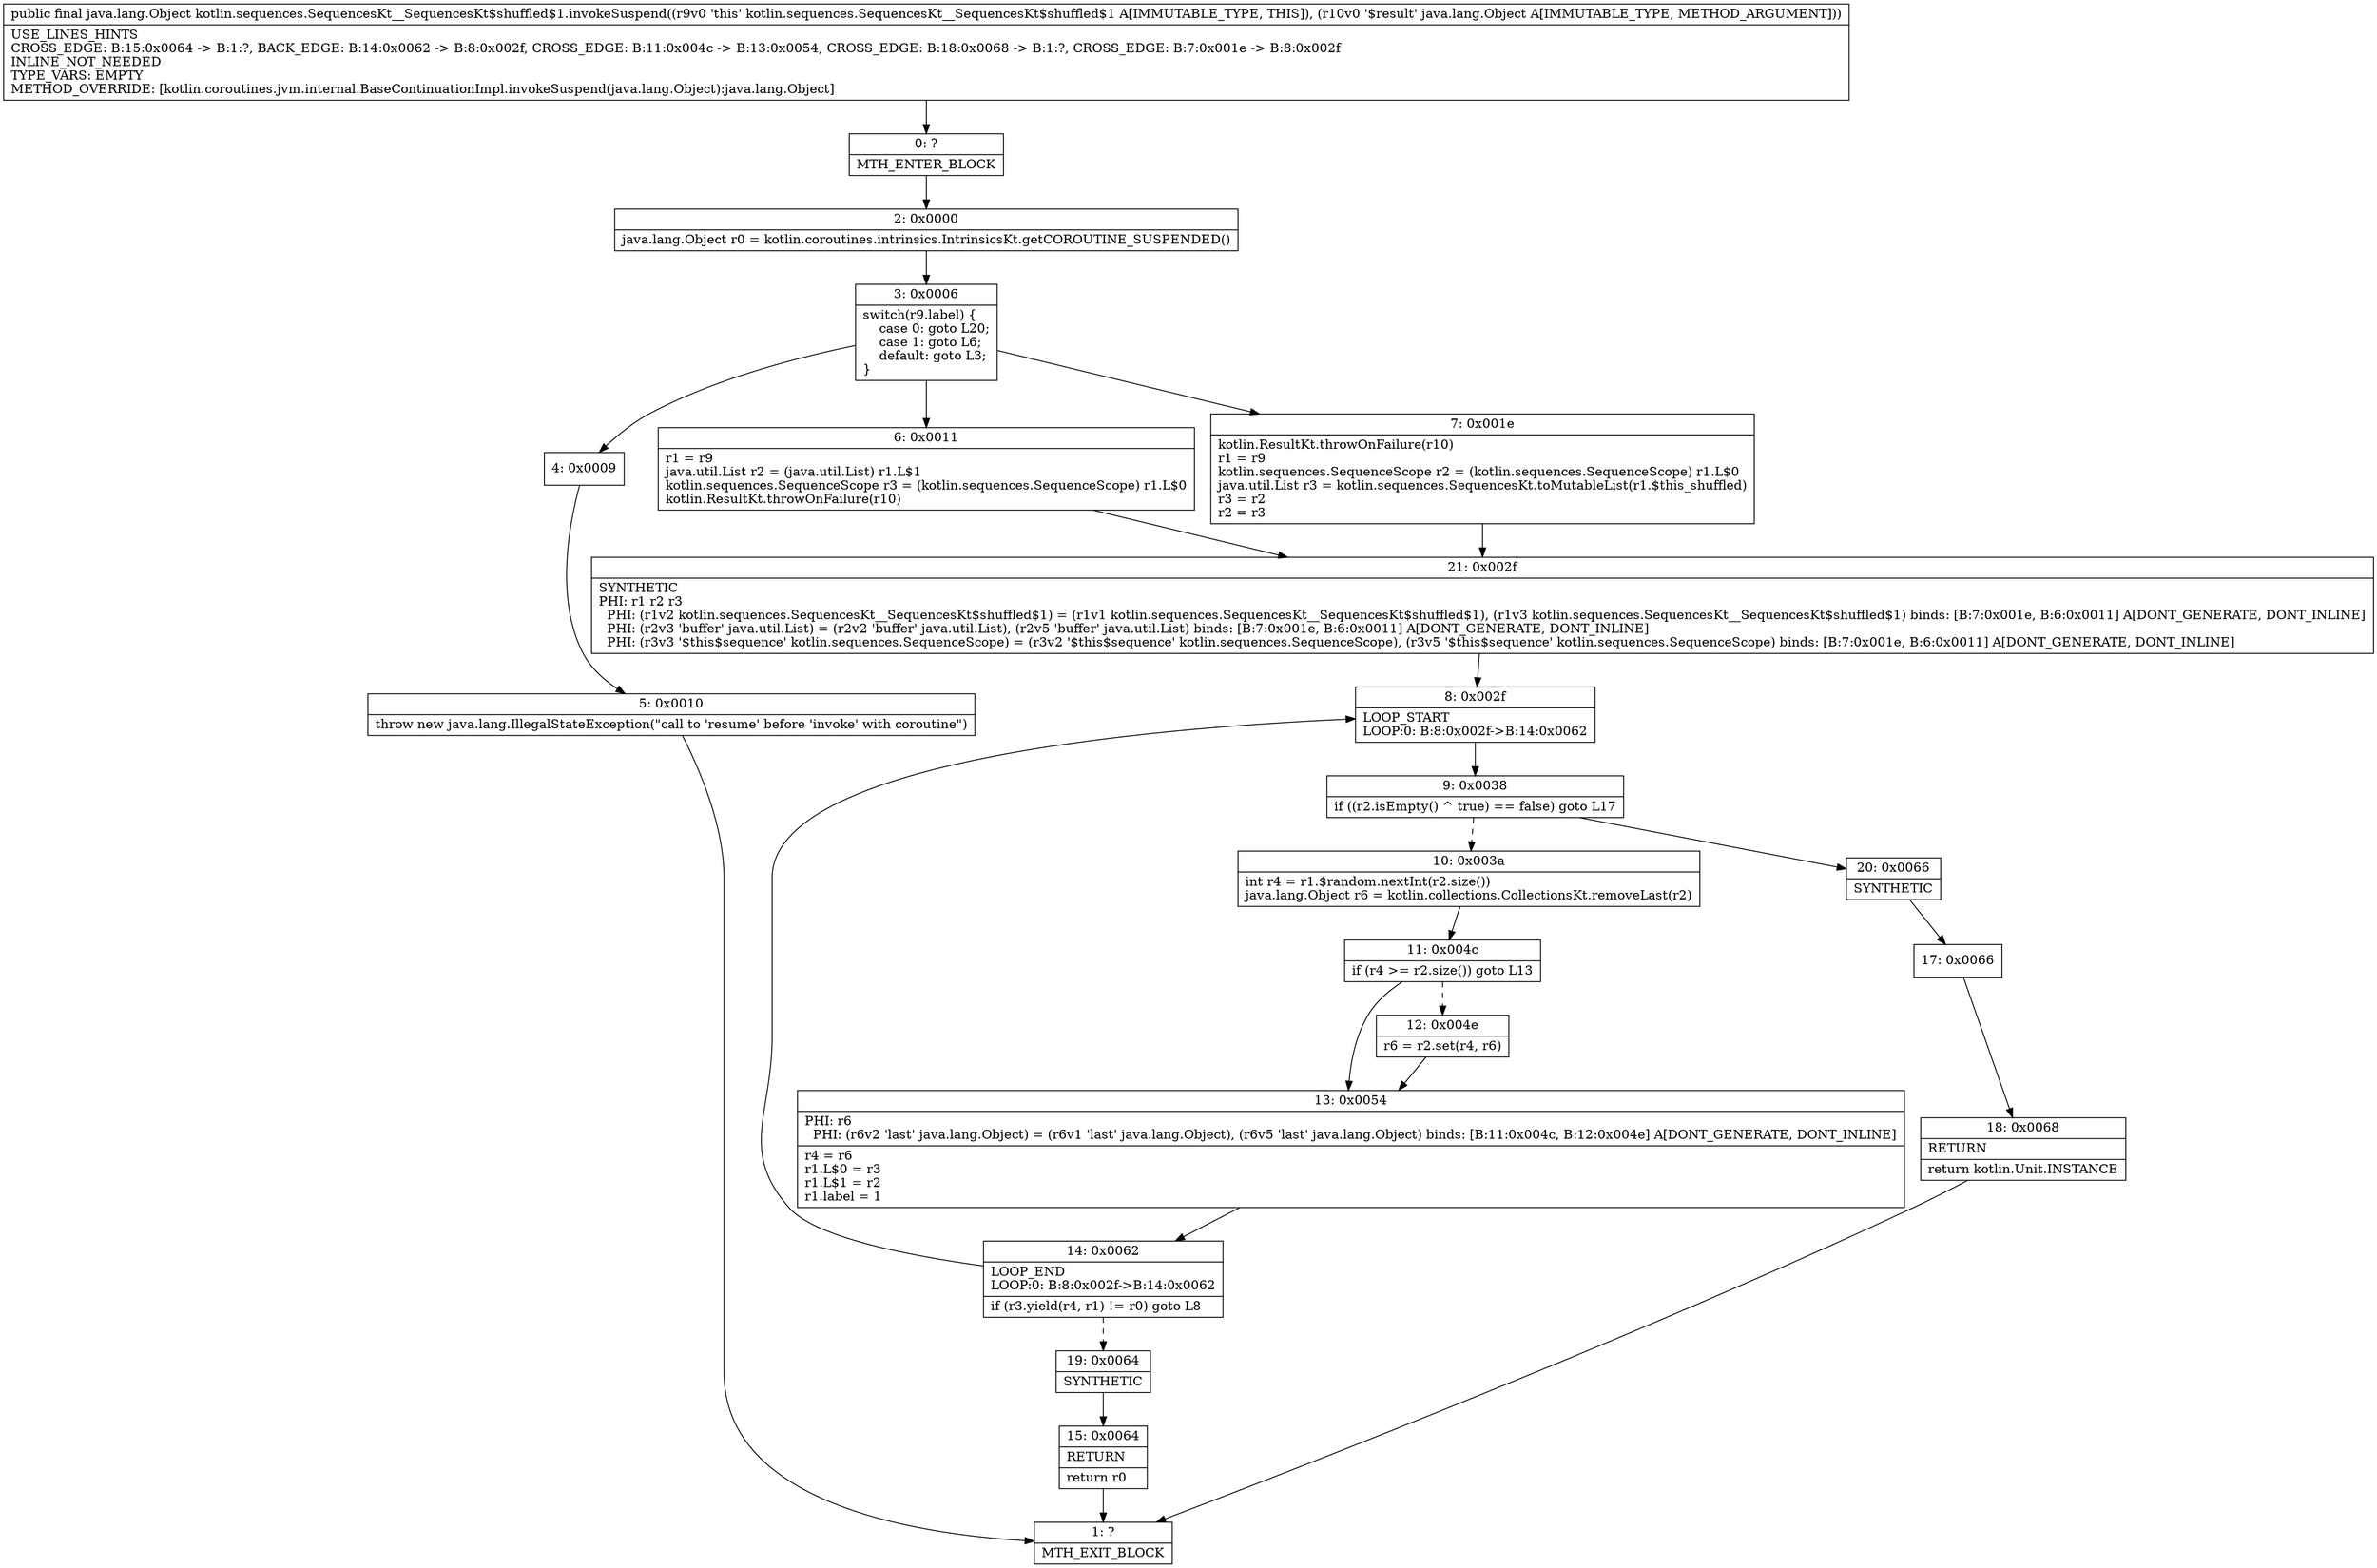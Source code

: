 digraph "CFG forkotlin.sequences.SequencesKt__SequencesKt$shuffled$1.invokeSuspend(Ljava\/lang\/Object;)Ljava\/lang\/Object;" {
Node_0 [shape=record,label="{0\:\ ?|MTH_ENTER_BLOCK\l}"];
Node_2 [shape=record,label="{2\:\ 0x0000|java.lang.Object r0 = kotlin.coroutines.intrinsics.IntrinsicsKt.getCOROUTINE_SUSPENDED()\l}"];
Node_3 [shape=record,label="{3\:\ 0x0006|switch(r9.label) \{\l    case 0: goto L20;\l    case 1: goto L6;\l    default: goto L3;\l\}\l}"];
Node_4 [shape=record,label="{4\:\ 0x0009}"];
Node_5 [shape=record,label="{5\:\ 0x0010|throw new java.lang.IllegalStateException(\"call to 'resume' before 'invoke' with coroutine\")\l}"];
Node_1 [shape=record,label="{1\:\ ?|MTH_EXIT_BLOCK\l}"];
Node_6 [shape=record,label="{6\:\ 0x0011|r1 = r9\ljava.util.List r2 = (java.util.List) r1.L$1\lkotlin.sequences.SequenceScope r3 = (kotlin.sequences.SequenceScope) r1.L$0\lkotlin.ResultKt.throwOnFailure(r10)\l}"];
Node_21 [shape=record,label="{21\:\ 0x002f|SYNTHETIC\lPHI: r1 r2 r3 \l  PHI: (r1v2 kotlin.sequences.SequencesKt__SequencesKt$shuffled$1) = (r1v1 kotlin.sequences.SequencesKt__SequencesKt$shuffled$1), (r1v3 kotlin.sequences.SequencesKt__SequencesKt$shuffled$1) binds: [B:7:0x001e, B:6:0x0011] A[DONT_GENERATE, DONT_INLINE]\l  PHI: (r2v3 'buffer' java.util.List) = (r2v2 'buffer' java.util.List), (r2v5 'buffer' java.util.List) binds: [B:7:0x001e, B:6:0x0011] A[DONT_GENERATE, DONT_INLINE]\l  PHI: (r3v3 '$this$sequence' kotlin.sequences.SequenceScope) = (r3v2 '$this$sequence' kotlin.sequences.SequenceScope), (r3v5 '$this$sequence' kotlin.sequences.SequenceScope) binds: [B:7:0x001e, B:6:0x0011] A[DONT_GENERATE, DONT_INLINE]\l}"];
Node_8 [shape=record,label="{8\:\ 0x002f|LOOP_START\lLOOP:0: B:8:0x002f\-\>B:14:0x0062\l}"];
Node_9 [shape=record,label="{9\:\ 0x0038|if ((r2.isEmpty() ^ true) == false) goto L17\l}"];
Node_10 [shape=record,label="{10\:\ 0x003a|int r4 = r1.$random.nextInt(r2.size())\ljava.lang.Object r6 = kotlin.collections.CollectionsKt.removeLast(r2)\l}"];
Node_11 [shape=record,label="{11\:\ 0x004c|if (r4 \>= r2.size()) goto L13\l}"];
Node_12 [shape=record,label="{12\:\ 0x004e|r6 = r2.set(r4, r6)\l}"];
Node_13 [shape=record,label="{13\:\ 0x0054|PHI: r6 \l  PHI: (r6v2 'last' java.lang.Object) = (r6v1 'last' java.lang.Object), (r6v5 'last' java.lang.Object) binds: [B:11:0x004c, B:12:0x004e] A[DONT_GENERATE, DONT_INLINE]\l|r4 = r6\lr1.L$0 = r3\lr1.L$1 = r2\lr1.label = 1\l}"];
Node_14 [shape=record,label="{14\:\ 0x0062|LOOP_END\lLOOP:0: B:8:0x002f\-\>B:14:0x0062\l|if (r3.yield(r4, r1) != r0) goto L8\l}"];
Node_19 [shape=record,label="{19\:\ 0x0064|SYNTHETIC\l}"];
Node_15 [shape=record,label="{15\:\ 0x0064|RETURN\l|return r0\l}"];
Node_20 [shape=record,label="{20\:\ 0x0066|SYNTHETIC\l}"];
Node_17 [shape=record,label="{17\:\ 0x0066}"];
Node_18 [shape=record,label="{18\:\ 0x0068|RETURN\l|return kotlin.Unit.INSTANCE\l}"];
Node_7 [shape=record,label="{7\:\ 0x001e|kotlin.ResultKt.throwOnFailure(r10)\lr1 = r9\lkotlin.sequences.SequenceScope r2 = (kotlin.sequences.SequenceScope) r1.L$0\ljava.util.List r3 = kotlin.sequences.SequencesKt.toMutableList(r1.$this_shuffled)\lr3 = r2\lr2 = r3\l}"];
MethodNode[shape=record,label="{public final java.lang.Object kotlin.sequences.SequencesKt__SequencesKt$shuffled$1.invokeSuspend((r9v0 'this' kotlin.sequences.SequencesKt__SequencesKt$shuffled$1 A[IMMUTABLE_TYPE, THIS]), (r10v0 '$result' java.lang.Object A[IMMUTABLE_TYPE, METHOD_ARGUMENT]))  | USE_LINES_HINTS\lCROSS_EDGE: B:15:0x0064 \-\> B:1:?, BACK_EDGE: B:14:0x0062 \-\> B:8:0x002f, CROSS_EDGE: B:11:0x004c \-\> B:13:0x0054, CROSS_EDGE: B:18:0x0068 \-\> B:1:?, CROSS_EDGE: B:7:0x001e \-\> B:8:0x002f\lINLINE_NOT_NEEDED\lTYPE_VARS: EMPTY\lMETHOD_OVERRIDE: [kotlin.coroutines.jvm.internal.BaseContinuationImpl.invokeSuspend(java.lang.Object):java.lang.Object]\l}"];
MethodNode -> Node_0;Node_0 -> Node_2;
Node_2 -> Node_3;
Node_3 -> Node_4;
Node_3 -> Node_6;
Node_3 -> Node_7;
Node_4 -> Node_5;
Node_5 -> Node_1;
Node_6 -> Node_21;
Node_21 -> Node_8;
Node_8 -> Node_9;
Node_9 -> Node_10[style=dashed];
Node_9 -> Node_20;
Node_10 -> Node_11;
Node_11 -> Node_12[style=dashed];
Node_11 -> Node_13;
Node_12 -> Node_13;
Node_13 -> Node_14;
Node_14 -> Node_8;
Node_14 -> Node_19[style=dashed];
Node_19 -> Node_15;
Node_15 -> Node_1;
Node_20 -> Node_17;
Node_17 -> Node_18;
Node_18 -> Node_1;
Node_7 -> Node_21;
}

